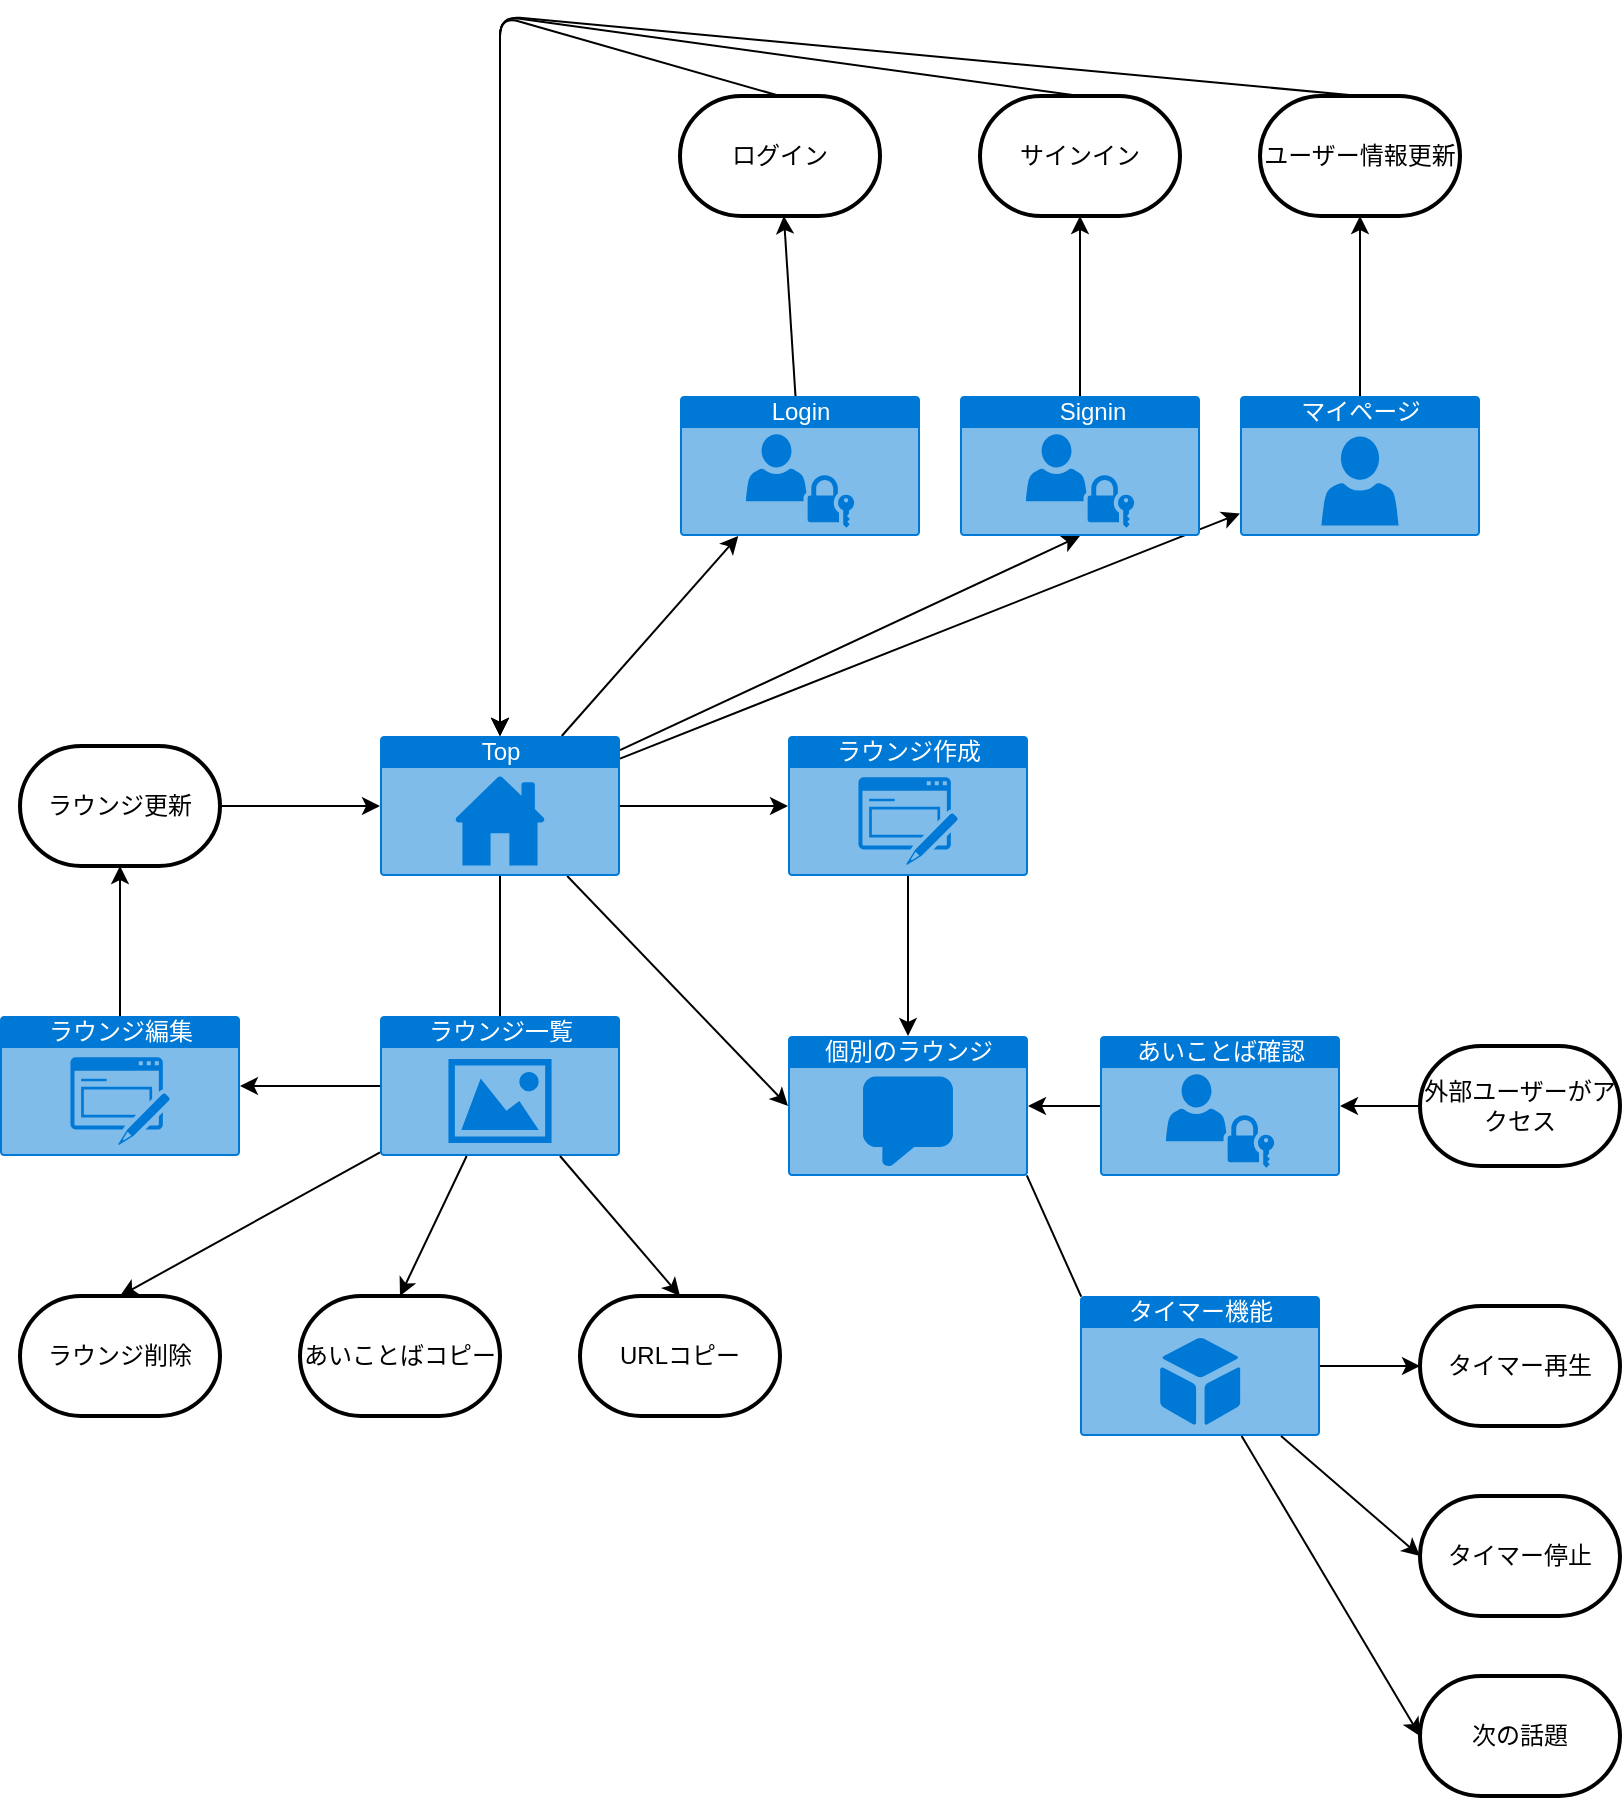 <mxfile>
    <diagram id="PcQdKORbiFSHubAE3-JY" name="ページ1">
        <mxGraphModel dx="642" dy="579" grid="1" gridSize="10" guides="1" tooltips="1" connect="1" arrows="1" fold="1" page="1" pageScale="1" pageWidth="827" pageHeight="1169" math="0" shadow="0">
            <root>
                <mxCell id="0"/>
                <mxCell id="1" parent="0"/>
                <mxCell id="9" value="" style="edgeStyle=none;html=1;entryX=0.5;entryY=1;entryDx=0;entryDy=0;entryPerimeter=0;" parent="1" source="2" target="12" edge="1">
                    <mxGeometry relative="1" as="geometry"/>
                </mxCell>
                <mxCell id="11" value="" style="edgeStyle=none;html=1;" parent="1" source="2" target="10" edge="1">
                    <mxGeometry relative="1" as="geometry"/>
                </mxCell>
                <mxCell id="13" value="" style="edgeStyle=none;html=1;" parent="1" source="2" target="8" edge="1">
                    <mxGeometry relative="1" as="geometry"/>
                </mxCell>
                <mxCell id="16" value="" style="edgeStyle=none;html=1;" parent="1" source="2" target="15" edge="1">
                    <mxGeometry relative="1" as="geometry"/>
                </mxCell>
                <mxCell id="29" value="" style="edgeStyle=none;html=1;entryX=0;entryY=0.5;entryDx=0;entryDy=0;entryPerimeter=0;" parent="1" source="2" target="19" edge="1">
                    <mxGeometry relative="1" as="geometry"/>
                </mxCell>
                <mxCell id="60" value="" style="edgeStyle=none;html=1;startArrow=none;startFill=0;endArrow=none;endFill=0;" parent="1" source="2" target="59" edge="1">
                    <mxGeometry relative="1" as="geometry"/>
                </mxCell>
                <mxCell id="2" value="Top" style="html=1;strokeColor=none;fillColor=#0079D6;labelPosition=center;verticalLabelPosition=middle;verticalAlign=top;align=center;fontSize=12;outlineConnect=0;spacingTop=-6;fontColor=#FFFFFF;sketch=0;shape=mxgraph.sitemap.home;" parent="1" vertex="1">
                    <mxGeometry x="199" y="400" width="120" height="70" as="geometry"/>
                </mxCell>
                <mxCell id="26" value="" style="edgeStyle=none;html=1;" parent="1" source="8" target="22" edge="1">
                    <mxGeometry relative="1" as="geometry"/>
                </mxCell>
                <mxCell id="8" value="Login" style="html=1;strokeColor=none;fillColor=#0079D6;labelPosition=center;verticalLabelPosition=middle;verticalAlign=top;align=center;fontSize=12;outlineConnect=0;spacingTop=-6;fontColor=#FFFFFF;sketch=0;shape=mxgraph.sitemap.login;" parent="1" vertex="1">
                    <mxGeometry x="349" y="230" width="120" height="70" as="geometry"/>
                </mxCell>
                <mxCell id="27" value="" style="edgeStyle=none;html=1;" parent="1" source="10" target="24" edge="1">
                    <mxGeometry relative="1" as="geometry"/>
                </mxCell>
                <mxCell id="10" value="マイページ" style="html=1;strokeColor=none;fillColor=#0079D6;labelPosition=center;verticalLabelPosition=middle;verticalAlign=top;align=center;fontSize=12;outlineConnect=0;spacingTop=-6;fontColor=#FFFFFF;sketch=0;shape=mxgraph.sitemap.profile;" parent="1" vertex="1">
                    <mxGeometry x="629" y="230" width="120" height="70" as="geometry"/>
                </mxCell>
                <mxCell id="25" value="" style="edgeStyle=none;html=1;" parent="1" source="12" target="23" edge="1">
                    <mxGeometry relative="1" as="geometry"/>
                </mxCell>
                <mxCell id="12" value="　Signin" style="html=1;strokeColor=none;fillColor=#0079D6;labelPosition=center;verticalLabelPosition=middle;verticalAlign=top;align=center;fontSize=12;outlineConnect=0;spacingTop=-6;fontColor=#FFFFFF;sketch=0;shape=mxgraph.sitemap.login;" parent="1" vertex="1">
                    <mxGeometry x="489" y="230" width="120" height="70" as="geometry"/>
                </mxCell>
                <mxCell id="18" value="" style="edgeStyle=none;html=1;entryX=0.5;entryY=0;entryDx=0;entryDy=0;entryPerimeter=0;" parent="1" source="15" target="19" edge="1">
                    <mxGeometry relative="1" as="geometry">
                        <mxPoint x="463" y="550" as="targetPoint"/>
                    </mxGeometry>
                </mxCell>
                <mxCell id="15" value="ラウンジ作成" style="html=1;strokeColor=none;fillColor=#0079D6;labelPosition=center;verticalLabelPosition=middle;verticalAlign=top;align=center;fontSize=12;outlineConnect=0;spacingTop=-6;fontColor=#FFFFFF;sketch=0;shape=mxgraph.sitemap.form;" parent="1" vertex="1">
                    <mxGeometry x="403" y="400" width="120" height="70" as="geometry"/>
                </mxCell>
                <mxCell id="19" value="個別のラウンジ" style="html=1;strokeColor=none;fillColor=#0079D6;labelPosition=center;verticalLabelPosition=middle;verticalAlign=top;align=center;fontSize=12;outlineConnect=0;spacingTop=-6;fontColor=#FFFFFF;sketch=0;shape=mxgraph.sitemap.chat;" parent="1" vertex="1">
                    <mxGeometry x="403" y="550" width="120" height="70" as="geometry"/>
                </mxCell>
                <mxCell id="22" value="ログイン" style="strokeWidth=2;html=1;shape=mxgraph.flowchart.terminator;whiteSpace=wrap;" parent="1" vertex="1">
                    <mxGeometry x="349" y="80" width="100" height="60" as="geometry"/>
                </mxCell>
                <mxCell id="23" value="サインイン" style="strokeWidth=2;html=1;shape=mxgraph.flowchart.terminator;whiteSpace=wrap;" parent="1" vertex="1">
                    <mxGeometry x="499" y="80" width="100" height="60" as="geometry"/>
                </mxCell>
                <mxCell id="24" value="ユーザー情報更新" style="strokeWidth=2;html=1;shape=mxgraph.flowchart.terminator;whiteSpace=wrap;" parent="1" vertex="1">
                    <mxGeometry x="639" y="80" width="100" height="60" as="geometry"/>
                </mxCell>
                <mxCell id="51" value="" style="edgeStyle=none;html=1;startArrow=none;startFill=0;" parent="1" source="30" target="50" edge="1">
                    <mxGeometry relative="1" as="geometry"/>
                </mxCell>
                <mxCell id="30" value="ラウンジ編集" style="html=1;strokeColor=none;fillColor=#0079D6;labelPosition=center;verticalLabelPosition=middle;verticalAlign=top;align=center;fontSize=12;outlineConnect=0;spacingTop=-6;fontColor=#FFFFFF;sketch=0;shape=mxgraph.sitemap.form;" parent="1" vertex="1">
                    <mxGeometry x="9" y="540" width="120" height="70" as="geometry"/>
                </mxCell>
                <mxCell id="36" value="" style="edgeStyle=none;html=1;" parent="1" source="33" target="35" edge="1">
                    <mxGeometry relative="1" as="geometry"/>
                </mxCell>
                <mxCell id="33" value="外部ユーザーがアクセス" style="strokeWidth=2;html=1;shape=mxgraph.flowchart.terminator;whiteSpace=wrap;" parent="1" vertex="1">
                    <mxGeometry x="719" y="555" width="100" height="60" as="geometry"/>
                </mxCell>
                <mxCell id="37" value="" style="edgeStyle=none;html=1;" parent="1" source="35" target="19" edge="1">
                    <mxGeometry relative="1" as="geometry"/>
                </mxCell>
                <mxCell id="35" value="あいことば確認" style="html=1;strokeColor=none;fillColor=#0079D6;labelPosition=center;verticalLabelPosition=middle;verticalAlign=top;align=center;fontSize=12;outlineConnect=0;spacingTop=-6;fontColor=#FFFFFF;sketch=0;shape=mxgraph.sitemap.login;" parent="1" vertex="1">
                    <mxGeometry x="559" y="550" width="120" height="70" as="geometry"/>
                </mxCell>
                <mxCell id="39" value="" style="endArrow=none;html=1;entryX=0.995;entryY=0.995;entryDx=0;entryDy=0;entryPerimeter=0;exitX=0.005;exitY=0.005;exitDx=0;exitDy=0;exitPerimeter=0;" parent="1" source="40" target="19" edge="1">
                    <mxGeometry width="50" height="50" relative="1" as="geometry">
                        <mxPoint x="579.6" y="700.35" as="sourcePoint"/>
                        <mxPoint x="739" y="510" as="targetPoint"/>
                    </mxGeometry>
                </mxCell>
                <mxCell id="56" value="" style="edgeStyle=none;html=1;startArrow=none;startFill=0;" parent="1" source="40" target="53" edge="1">
                    <mxGeometry relative="1" as="geometry"/>
                </mxCell>
                <mxCell id="40" value="タイマー機能" style="html=1;strokeColor=none;fillColor=#0079D6;labelPosition=center;verticalLabelPosition=middle;verticalAlign=top;align=center;fontSize=12;outlineConnect=0;spacingTop=-6;fontColor=#FFFFFF;sketch=0;shape=mxgraph.sitemap.products;" parent="1" vertex="1">
                    <mxGeometry x="549" y="680" width="120" height="70" as="geometry"/>
                </mxCell>
                <mxCell id="47" value="" style="endArrow=classic;html=1;exitX=0.5;exitY=0;exitDx=0;exitDy=0;exitPerimeter=0;entryX=0.5;entryY=0;entryDx=0;entryDy=0;entryPerimeter=0;" parent="1" source="22" target="2" edge="1">
                    <mxGeometry width="50" height="50" relative="1" as="geometry">
                        <mxPoint x="399" y="270" as="sourcePoint"/>
                        <mxPoint x="449" y="220" as="targetPoint"/>
                        <Array as="points">
                            <mxPoint x="259" y="40"/>
                        </Array>
                    </mxGeometry>
                </mxCell>
                <mxCell id="48" value="" style="endArrow=classic;html=1;exitX=0.5;exitY=0;exitDx=0;exitDy=0;exitPerimeter=0;entryX=0.5;entryY=0;entryDx=0;entryDy=0;entryPerimeter=0;" parent="1" source="23" target="2" edge="1">
                    <mxGeometry width="50" height="50" relative="1" as="geometry">
                        <mxPoint x="459" y="70" as="sourcePoint"/>
                        <mxPoint x="509" y="20" as="targetPoint"/>
                        <Array as="points">
                            <mxPoint x="259" y="40"/>
                        </Array>
                    </mxGeometry>
                </mxCell>
                <mxCell id="49" value="" style="endArrow=classic;html=1;exitX=0.5;exitY=0;exitDx=0;exitDy=0;exitPerimeter=0;" parent="1" source="24" edge="1">
                    <mxGeometry width="50" height="50" relative="1" as="geometry">
                        <mxPoint x="594" y="50" as="sourcePoint"/>
                        <mxPoint x="259" y="400" as="targetPoint"/>
                        <Array as="points">
                            <mxPoint x="259" y="40"/>
                        </Array>
                    </mxGeometry>
                </mxCell>
                <mxCell id="50" value="ラウンジ更新" style="strokeWidth=2;html=1;shape=mxgraph.flowchart.terminator;whiteSpace=wrap;" parent="1" vertex="1">
                    <mxGeometry x="19" y="405" width="100" height="60" as="geometry"/>
                </mxCell>
                <mxCell id="52" value="" style="endArrow=classic;html=1;entryX=0;entryY=0.5;entryDx=0;entryDy=0;entryPerimeter=0;exitX=1;exitY=0.5;exitDx=0;exitDy=0;exitPerimeter=0;" parent="1" source="50" target="2" edge="1">
                    <mxGeometry width="50" height="50" relative="1" as="geometry">
                        <mxPoint x="-1" y="440" as="sourcePoint"/>
                        <mxPoint x="199" y="480" as="targetPoint"/>
                        <Array as="points"/>
                    </mxGeometry>
                </mxCell>
                <mxCell id="53" value="タイマー再生" style="strokeWidth=2;html=1;shape=mxgraph.flowchart.terminator;whiteSpace=wrap;" parent="1" vertex="1">
                    <mxGeometry x="719" y="685" width="100" height="60" as="geometry"/>
                </mxCell>
                <mxCell id="54" value="タイマー停止" style="strokeWidth=2;html=1;shape=mxgraph.flowchart.terminator;whiteSpace=wrap;" parent="1" vertex="1">
                    <mxGeometry x="719" y="780" width="100" height="60" as="geometry"/>
                </mxCell>
                <mxCell id="55" value="次の話題" style="strokeWidth=2;html=1;shape=mxgraph.flowchart.terminator;whiteSpace=wrap;" parent="1" vertex="1">
                    <mxGeometry x="719" y="870" width="100" height="60" as="geometry"/>
                </mxCell>
                <mxCell id="57" value="" style="edgeStyle=none;html=1;startArrow=none;startFill=0;entryX=0;entryY=0.5;entryDx=0;entryDy=0;entryPerimeter=0;" parent="1" source="40" target="54" edge="1">
                    <mxGeometry relative="1" as="geometry"/>
                </mxCell>
                <mxCell id="58" value="" style="edgeStyle=none;html=1;startArrow=none;startFill=0;entryX=0;entryY=0.5;entryDx=0;entryDy=0;entryPerimeter=0;" parent="1" source="40" target="55" edge="1">
                    <mxGeometry relative="1" as="geometry"/>
                </mxCell>
                <mxCell id="59" value="ラウンジ一覧" style="html=1;strokeColor=none;fillColor=#0079D6;labelPosition=center;verticalLabelPosition=middle;verticalAlign=top;align=center;fontSize=12;outlineConnect=0;spacingTop=-6;fontColor=#FFFFFF;sketch=0;shape=mxgraph.sitemap.photo;" parent="1" vertex="1">
                    <mxGeometry x="199" y="540" width="120" height="70" as="geometry"/>
                </mxCell>
                <mxCell id="62" value="ラウンジ削除" style="strokeWidth=2;html=1;shape=mxgraph.flowchart.terminator;whiteSpace=wrap;" parent="1" vertex="1">
                    <mxGeometry x="19" y="680" width="100" height="60" as="geometry"/>
                </mxCell>
                <mxCell id="63" value="あいことばコピー" style="strokeWidth=2;html=1;shape=mxgraph.flowchart.terminator;whiteSpace=wrap;" parent="1" vertex="1">
                    <mxGeometry x="159" y="680" width="100" height="60" as="geometry"/>
                </mxCell>
                <mxCell id="64" value="URLコピー" style="strokeWidth=2;html=1;shape=mxgraph.flowchart.terminator;whiteSpace=wrap;" parent="1" vertex="1">
                    <mxGeometry x="299" y="680" width="100" height="60" as="geometry"/>
                </mxCell>
                <mxCell id="66" value="" style="endArrow=classic;html=1;" parent="1" source="59" target="30" edge="1">
                    <mxGeometry width="50" height="50" relative="1" as="geometry">
                        <mxPoint x="219" y="670" as="sourcePoint"/>
                        <mxPoint x="269" y="620" as="targetPoint"/>
                    </mxGeometry>
                </mxCell>
                <mxCell id="67" value="" style="endArrow=classic;html=1;entryX=0.5;entryY=0;entryDx=0;entryDy=0;entryPerimeter=0;" parent="1" source="59" target="64" edge="1">
                    <mxGeometry width="50" height="50" relative="1" as="geometry">
                        <mxPoint x="219" y="670" as="sourcePoint"/>
                        <mxPoint x="269" y="620" as="targetPoint"/>
                    </mxGeometry>
                </mxCell>
                <mxCell id="68" value="" style="endArrow=classic;html=1;entryX=0.5;entryY=0;entryDx=0;entryDy=0;entryPerimeter=0;" parent="1" source="59" target="63" edge="1">
                    <mxGeometry width="50" height="50" relative="1" as="geometry">
                        <mxPoint x="219" y="670" as="sourcePoint"/>
                        <mxPoint x="269" y="620" as="targetPoint"/>
                    </mxGeometry>
                </mxCell>
                <mxCell id="69" value="" style="endArrow=classic;html=1;entryX=0.5;entryY=0;entryDx=0;entryDy=0;entryPerimeter=0;" parent="1" source="59" target="62" edge="1">
                    <mxGeometry width="50" height="50" relative="1" as="geometry">
                        <mxPoint x="219" y="670" as="sourcePoint"/>
                        <mxPoint x="269" y="620" as="targetPoint"/>
                    </mxGeometry>
                </mxCell>
            </root>
        </mxGraphModel>
    </diagram>
</mxfile>